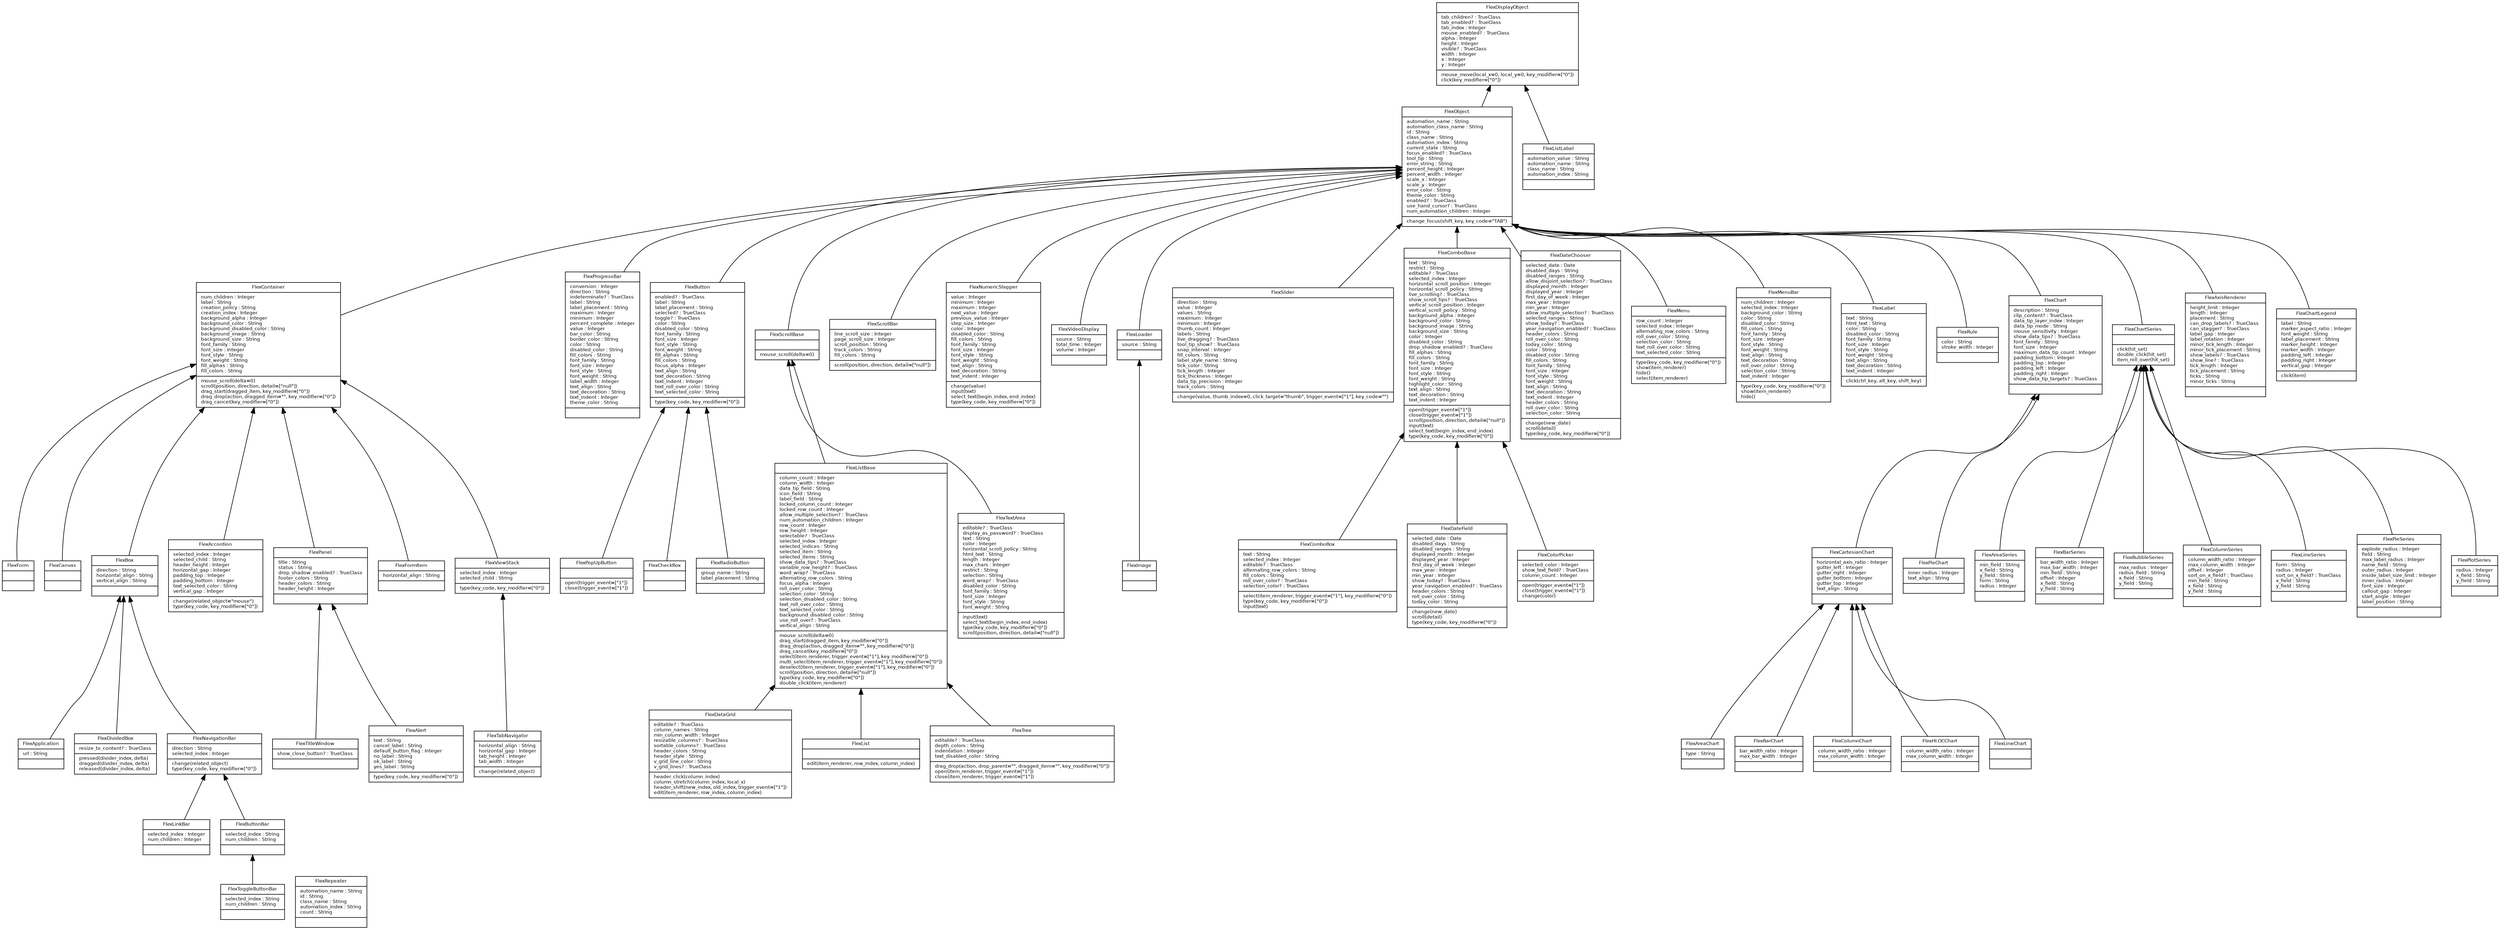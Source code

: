 digraph G {
  rankdir = BT;

  fontname = "Bitstream Vera Sans"
  fontsize = 8

  node [
    fontname = "Bitstream Vera Sans"
    fontsize = 8
    shape = "record"
  ]

  edge [
    fontname = "Bitstream Vera Sans"
    fontsize = 8
  ]
  

  FlexDisplayObject [
    label = "{FlexDisplayObject|tab_children? : TrueClass\ltab_enabled? : TrueClass\ltab_index : Integer\lmouse_enabled? : TrueClass\lalpha : Integer\lheight : Integer\lvisible? : TrueClass\lwidth : Integer\lx : Integer\ly : Integer\l|mouse_move(local_x=0, local_y=0, key_modifier=[\"0\"])\lclick(key_modifier=[\"0\"])\l}"
  ]
  

  FlexObject [
    label = "{FlexObject|automation_name : String\lautomation_class_name : String\lid : String\lclass_name : String\lautomation_index : String\lcurrent_state : String\lfocus_enabled? : TrueClass\ltool_tip : String\lerror_string : String\lpercent_height : Integer\lpercent_width : Integer\lscale_x : Integer\lscale_y : Integer\lerror_color : String\ltheme_color : String\lenabled? : TrueClass\luse_hand_cursor? : TrueClass\lnum_automation_children : Integer\l|change_focus(shift_key, key_code=\"TAB\")\l}"
  ]
  FlexObject -> FlexDisplayObject

  FlexContainer [
    label = "{FlexContainer|num_children : Integer\llabel : String\lcreation_policy : String\lcreation_index : Integer\lbackground_alpha : Integer\lbackground_color : String\lbackground_disabled_color : String\lbackground_image : String\lbackground_size : String\lfont_family : String\lfont_size : Integer\lfont_style : String\lfont_weight : String\lfill_alphas : String\lfill_colors : String\l|mouse_scroll(delta=0)\lscroll(position, direction, detail=[\"null\"])\ldrag_start(dragged_item, key_modifier=[\"0\"])\ldrag_drop(action, dragged_item=\"\", key_modifier=[\"0\"])\ldrag_cancel(key_modifier=[\"0\"])\l}"
  ]
  FlexContainer -> FlexObject

  FlexForm [
    label = "{FlexForm||}"
  ]
  FlexForm -> FlexContainer

  FlexCanvas [
    label = "{FlexCanvas||}"
  ]
  FlexCanvas -> FlexContainer

  FlexBox [
    label = "{FlexBox|direction : String\lhorizontal_align : String\lvertical_align : String\l|}"
  ]
  FlexBox -> FlexContainer

  FlexProgressBar [
    label = "{FlexProgressBar|conversion : Integer\ldirection : String\lindeterminate? : TrueClass\llabel : String\llabel_placement : String\lmaximum : Integer\lminimum : Integer\lpercent_complete : Integer\lvalue : Integer\lbar_color : String\lborder_color : String\lcolor : String\ldisabled_color : String\lfill_colors : String\lfont_family : String\lfont_size : Integer\lfont_style : String\lfont_weight : String\llabel_width : Integer\ltext_align : String\ltext_decoration : String\ltext_indent : Integer\ltheme_color : String\l|}"
  ]
  FlexProgressBar -> FlexObject

  FlexAccordion [
    label = "{FlexAccordion|selected_index : Integer\lselected_child : String\lheader_height : Integer\lhorizontal_gap : Integer\lpadding_top : Integer\lpadding_bottom : Integer\ltext_selected_color : String\lvertical_gap : Integer\l|change(related_object=\"mouse\")\ltype(key_code, key_modifier=[\"0\"])\l}"
  ]
  FlexAccordion -> FlexContainer

  FlexButton [
    label = "{FlexButton|enabled? : TrueClass\llabel : String\llabel_placement : String\lselected? : TrueClass\ltoggle? : TrueClass\lcolor : String\ldisabled_color : String\lfont_family : String\lfont_size : Integer\lfont_style : String\lfont_weight : String\lfill_alphas : String\lfill_colors : String\lfocus_alpha : Integer\ltext_align : String\ltext_decoration : String\ltext_indent : Integer\ltext_roll_over_color : String\ltext_selected_color : String\l|type(key_code, key_modifier=[\"0\"])\l}"
  ]
  FlexButton -> FlexObject

  FlexPopUpButton [
    label = "{FlexPopUpButton||open(trigger_event=[\"1\"])\lclose(trigger_event=[\"1\"])\l}"
  ]
  FlexPopUpButton -> FlexButton

  FlexCheckBox [
    label = "{FlexCheckBox||}"
  ]
  FlexCheckBox -> FlexButton

  FlexRadioButton [
    label = "{FlexRadioButton|group_name : String\llabel_placement : String\l|}"
  ]
  FlexRadioButton -> FlexButton

  FlexScrollBase [
    label = "{FlexScrollBase||mouse_scroll(delta=0)\l}"
  ]
  FlexScrollBase -> FlexObject

  FlexListBase [
    label = "{FlexListBase|column_count : Integer\lcolumn_width : Integer\ldata_tip_field : String\licon_field : String\llabel_field : String\llocked_column_count : Integer\llocked_row_count : Integer\lallow_multiple_selection? : TrueClass\lnum_automation_children : Integer\lrow_count : Integer\lrow_height : Integer\lselectable? : TrueClass\lselected_index : Integer\lselected_indices : String\lselected_item : String\lselected_items : String\lshow_data_tips? : TrueClass\lvariable_row_height? : TrueClass\lword_wrap? : TrueClass\lalternating_row_colors : String\lfocus_alpha : Integer\lroll_over_color : String\lselection_color : String\lselection_disabled_color : String\ltext_roll_over_color : String\ltext_selected_color : String\lbackground_disabled_color : String\luse_roll_over? : TrueClass\lvertical_align : String\l|mouse_scroll(delta=0)\ldrag_start(dragged_item, key_modifier=[\"0\"])\ldrag_drop(action, dragged_item=\"\", key_modifier=[\"0\"])\ldrag_cancel(key_modifier=[\"0\"])\lselect(item_renderer, trigger_event=[\"1\"], key_modifier=[\"0\"])\lmulti_select(item_renderer, trigger_event=[\"1\"], key_modifier=[\"0\"])\ldeselect(item_renderer, trigger_event=[\"1\"], key_modifier=[\"0\"])\lscroll(position, direction, detail=[\"null\"])\ltype(key_code, key_modifier=[\"0\"])\ldouble_click(item_renderer)\l}"
  ]
  FlexListBase -> FlexScrollBase

  FlexDataGrid [
    label = "{FlexDataGrid|editable? : TrueClass\lcolumn_names : String\lmin_column_width : Integer\lresizable_columns? : TrueClass\lsortable_columns? : TrueClass\lheader_colors : String\lheader_style : String\lv_grid_line_color : String\lv_grid_lines? : TrueClass\l|header_click(column_index)\lcolumn_stretch(column_index, local_x)\lheader_shift(new_index, old_index, trigger_event=[\"1\"])\ledit(item_renderer, row_index, column_index)\l}"
  ]
  FlexDataGrid -> FlexListBase

  FlexList [
    label = "{FlexList||edit(item_renderer, row_index, column_index)\l}"
  ]
  FlexList -> FlexListBase

  FlexTree [
    label = "{FlexTree|editable? : TrueClass\ldepth_colors : String\lindentation : Integer\ltext_disabled_color : String\l|drag_drop(action, drop_parent=\"\", dragged_item=\"\", key_modifier=[\"0\"])\lopen(item_renderer, trigger_event=[\"1\"])\lclose(item_renderer, trigger_event=[\"1\"])\l}"
  ]
  FlexTree -> FlexListBase

  FlexApplication [
    label = "{FlexApplication|url : String\l|}"
  ]
  FlexApplication -> FlexBox

  FlexScrollBar [
    label = "{FlexScrollBar|line_scroll_size : Integer\lpage_scroll_size : Integer\lscroll_position : String\ltrack_colors : String\lfill_colors : String\l|scroll(position, direction, detail=[\"null\"])\l}"
  ]
  FlexScrollBar -> FlexObject

  FlexNumericStepper [
    label = "{FlexNumericStepper|value : Integer\lminimum : Integer\lmaximum : Integer\lnext_value : Integer\lprevious_value : Integer\lstep_size : Integer\lcolor : Integer\ldisabled_color : String\lfill_colors : String\lfont_family : String\lfont_size : Integer\lfont_style : String\lfont_weight : String\ltext_align : String\ltext_decoration : String\ltext_indent : Integer\l|change(value)\linput(text)\lselect_text(begin_index, end_index)\ltype(key_code, key_modifier=[\"0\"])\l}"
  ]
  FlexNumericStepper -> FlexObject

  FlexVideoDisplay [
    label = "{FlexVideoDisplay|source : String\ltotal_time : Integer\lvolume : Integer\l|}"
  ]
  FlexVideoDisplay -> FlexObject

  FlexLoader [
    label = "{FlexLoader|source : String\l|}"
  ]
  FlexLoader -> FlexObject

  FlexImage [
    label = "{FlexImage||}"
  ]
  FlexImage -> FlexLoader

  FlexSlider [
    label = "{FlexSlider|direction : String\lvalue : Integer\lvalues : String\lmaximum : Integer\lminimum : Integer\lthumb_count : Integer\llabels : String\llive_dragging? : TrueClass\ltool_tip_show? : TrueClass\lsnap_interval : Integer\lfill_colors : String\llabel_style_name : String\ltick_color : String\ltick_length : Integer\ltick_thickness : Integer\ldata_tip_precision : Integer\ltrack_colors : String\l|change(value, thumb_index=0, click_target=\"thumb\", trigger_event=[\"1\"], key_code=\"\")\l}"
  ]
  FlexSlider -> FlexObject

  FlexComboBase [
    label = "{FlexComboBase|text : String\lrestrict : String\leditable? : TrueClass\lselected_index : Integer\lhorizontal_scroll_position : Integer\lhorizontal_scroll_policy : String\llive_scrolling? : TrueClass\lshow_scroll_tips? : TrueClass\lvertical_scroll_position : Integer\lvertical_scroll_policy : String\lbackground_alpha : Integer\lbackground_color : String\lbackground_image : String\lbackground_size : String\lcolor : Integer\ldisabled_color : String\ldrop_shadow_enabled? : TrueClass\lfill_alphas : String\lfill_colors : String\lfont_family : String\lfont_size : Integer\lfont_style : String\lfont_weight : String\lhighlight_color : String\ltext_align : String\ltext_decoration : String\ltext_indent : Integer\l|open(trigger_event=[\"1\"])\lclose(trigger_event=[\"1\"])\lscroll(position, direction, detail=[\"null\"])\linput(text)\lselect_text(begin_index, end_index)\ltype(key_code, key_modifier=[\"0\"])\l}"
  ]
  FlexComboBase -> FlexObject

  FlexComboBox [
    label = "{FlexComboBox|text : String\lselected_index : Integer\leditable? : TrueClass\lalternating_row_colors : String\lfill_colors : String\lroll_over_color? : TrueClass\lselection_color? : TrueClass\l|select(item_renderer, trigger_event=[\"1\"], key_modifier=[\"0\"])\ltype(key_code, key_modifier=[\"0\"])\linput(text)\l}"
  ]
  FlexComboBox -> FlexComboBase

  FlexDateField [
    label = "{FlexDateField|selected_date : Date\ldisabled_days : String\ldisabled_ranges : String\ldisplayed_month : Integer\ldisplayed_year : Integer\lfirst_day_of_week : Integer\lmax_year : Integer\lmin_year : Integer\lshow_today? : TrueClass\lyear_navigation_enabled? : TrueClass\lheader_colors : String\lroll_over_color : String\ltoday_color : String\l|change(new_date)\lscroll(detail)\ltype(key_code, key_modifier=[\"0\"])\l}"
  ]
  FlexDateField -> FlexComboBase

  FlexDateChooser [
    label = "{FlexDateChooser|selected_date : Date\ldisabled_days : String\ldisabled_ranges : String\lallow_disjoint_selection? : TrueClass\ldisplayed_month : Integer\ldisplayed_year : Integer\lfirst_day_of_week : Integer\lmax_year : Integer\lmin_year : Integer\lallow_multiple_selection? : TrueClass\lselected_ranges : String\lshow_today? : TrueClass\lyear_navigation_enabled? : TrueClass\lheader_colors : String\lroll_over_color : String\ltoday_color : String\lcolor : String\ldisabled_color : String\lfill_colors : String\lfont_family : String\lfont_size : Integer\lfont_style : String\lfont_weight : String\ltext_align : String\ltext_decoration : String\ltext_indent : Integer\lheader_colors : String\lroll_over_color : String\lselection_color : String\l|change(new_date)\lscroll(detail)\ltype(key_code, key_modifier=[\"0\"])\l}"
  ]
  FlexDateChooser -> FlexObject

  FlexColorPicker [
    label = "{FlexColorPicker|selected_color : Integer\lshow_text_field? : TrueClass\lcolumn_count : Integer\l|open(trigger_event=[\"1\"])\lclose(trigger_event=[\"1\"])\lchange(color)\l}"
  ]
  FlexColorPicker -> FlexComboBase

  FlexTextArea [
    label = "{FlexTextArea|editable? : TrueClass\ldisplay_as_password? : TrueClass\ltext : String\lcolor : Integer\lhorizontal_scroll_policy : String\lhtml_text : String\llength : Integer\lmax_chars : Integer\lrestrict : String\lselection : String\lword_wrap? : TrueClass\ldisabled_color : String\lfont_family : String\lfont_size : Integer\lfont_style : String\lfont_weight : String\l|input(text)\lselect_text(begin_index, end_index)\ltype(key_code, key_modifier=[\"0\"])\lscroll(position, direction, detail=[\"null\"])\l}"
  ]
  FlexTextArea -> FlexScrollBase

  FlexPanel [
    label = "{FlexPanel|title : String\lstatus : String\ldrop_shadow_enabled? : TrueClass\lfooter_colors : String\lheader_colors : String\lheader_height : Integer\l|}"
  ]
  FlexPanel -> FlexContainer

  FlexTitleWindow [
    label = "{FlexTitleWindow|show_close_button? : TrueClass\l|}"
  ]
  FlexTitleWindow -> FlexPanel

  FlexAlert [
    label = "{FlexAlert|text : String\lcancel_label : String\ldefault_button_flag : Integer\lno_label : String\lok_label : String\lyes_label : String\l|type(key_code, key_modifier=[\"0\"])\l}"
  ]
  FlexAlert -> FlexPanel

  FlexDividedBox [
    label = "{FlexDividedBox|resize_to_content? : TrueClass\l|pressed(divider_index, delta)\ldragged(divider_index, delta)\lreleased(divider_index, delta)\l}"
  ]
  FlexDividedBox -> FlexBox

  FlexMenu [
    label = "{FlexMenu|row_count : Integer\lselected_index : Integer\lalternating_row_colors : String\lroll_over_color : String\lselection_color : String\ltext_roll_over_color : String\ltext_selected_color : String\l|type(key_code, key_modifier=[\"0\"])\lshow(item_renderer)\lhide()\lselect(item_renderer)\l}"
  ]
  FlexMenu -> FlexObject

  FlexMenuBar [
    label = "{FlexMenuBar|num_children : Integer\lselected_index : Integer\lbackground_color : String\lcolor : String\ldisabled_color : String\lfill_colors : String\lfont_family : String\lfont_size : Integer\lfont_style : String\lfont_weight : String\ltext_align : String\ltext_decoration : String\lroll_over_color : String\lselection_color : String\ltext_indent : Integer\l|type(key_code, key_modifier=[\"0\"])\lshow(item_renderer)\lhide()\l}"
  ]
  FlexMenuBar -> FlexObject

  FlexRepeater [
    label = "{FlexRepeater|automation_name : String\lid : String\lclass_name : String\lautomation_index : String\lcount : String\l|}"
  ]
  

  FlexLabel [
    label = "{FlexLabel|text : String\lhtml_text : String\lcolor : String\ldisabled_color : String\lfont_family : String\lfont_size : Integer\lfont_style : String\lfont_weight : String\ltext_align : String\ltext_decoration : String\ltext_indent : Integer\l|click(ctrl_key, alt_key, shift_key)\l}"
  ]
  FlexLabel -> FlexObject

  FlexRule [
    label = "{FlexRule|color : String\lstroke_width : Integer\l|}"
  ]
  FlexRule -> FlexObject

  FlexFormItem [
    label = "{FlexFormItem|horizontal_align : String\l|}"
  ]
  FlexFormItem -> FlexContainer

  FlexViewStack [
    label = "{FlexViewStack|selected_index : Integer\lselected_child : String\l|type(key_code, key_modifier=[\"0\"])\l}"
  ]
  FlexViewStack -> FlexContainer

  FlexTabNavigator [
    label = "{FlexTabNavigator|horizontal_align : String\lhorizontal_gap : Integer\ltab_height : Integer\ltab_width : Integer\l|change(related_object)\l}"
  ]
  FlexTabNavigator -> FlexViewStack

  FlexNavigationBar [
    label = "{FlexNavigationBar|direction : String\lselected_index : Integer\l|change(related_object)\ltype(key_code, key_modifier=[\"0\"])\l}"
  ]
  FlexNavigationBar -> FlexBox

  FlexLinkBar [
    label = "{FlexLinkBar|selected_index : Integer\lnum_children : Integer\l|}"
  ]
  FlexLinkBar -> FlexNavigationBar

  FlexButtonBar [
    label = "{FlexButtonBar|selected_index : String\lnum_children : String\l|}"
  ]
  FlexButtonBar -> FlexNavigationBar

  FlexToggleButtonBar [
    label = "{FlexToggleButtonBar|selected_index : String\lnum_children : String\l|}"
  ]
  FlexToggleButtonBar -> FlexButtonBar

  FlexChart [
    label = "{FlexChart|description : String\lclip_content? : TrueClass\ldata_tip_layer_index : Integer\ldata_tip_mode : String\lmouse_sensitivity : Integer\lshow_data_tips? : TrueClass\lfont_family : String\lfont_size : Integer\lmaximum_data_tip_count : Integer\lpadding_bottom : Integer\lpadding_top : Integer\lpadding_left : Integer\lpadding_right : Integer\lshow_data_tip_targets? : TrueClass\l|}"
  ]
  FlexChart -> FlexObject

  FlexCartesianChart [
    label = "{FlexCartesianChart|horizontal_axis_ratio : Integer\lgutter_left : Integer\lgutter_right : Integer\lgutter_bottom : Integer\lgutter_top : Integer\ltext_align : String\l|}"
  ]
  FlexCartesianChart -> FlexChart

  FlexAreaChart [
    label = "{FlexAreaChart|type : String\l|}"
  ]
  FlexAreaChart -> FlexCartesianChart

  FlexBarChart [
    label = "{FlexBarChart|bar_width_ratio : Integer\lmax_bar_width : Integer\l|}"
  ]
  FlexBarChart -> FlexCartesianChart

  FlexColumnChart [
    label = "{FlexColumnChart|column_width_ratio : Integer\lmax_column_width : Integer\l|}"
  ]
  FlexColumnChart -> FlexCartesianChart

  FlexHLOCChart [
    label = "{FlexHLOCChart|column_width_ratio : Integer\lmax_column_width : Integer\l|}"
  ]
  FlexHLOCChart -> FlexCartesianChart

  FlexLineChart [
    label = "{FlexLineChart||}"
  ]
  FlexLineChart -> FlexCartesianChart

  FlexPieChart [
    label = "{FlexPieChart|inner_radius : Integer\ltext_align : String\l|}"
  ]
  FlexPieChart -> FlexChart

  FlexAreaSeries [
    label = "{FlexAreaSeries|min_field : String\lx_field : String\ly_field : String\lform : String\lradius : Integer\l|}"
  ]
  FlexAreaSeries -> FlexChartSeries

  FlexBarSeries [
    label = "{FlexBarSeries|bar_width_ratio : Integer\lmax_bar_width : Integer\lmin_field : String\loffset : Integer\lx_field : String\ly_field : String\l|}"
  ]
  FlexBarSeries -> FlexChartSeries

  FlexBubbleSeries [
    label = "{FlexBubbleSeries|max_radius : Integer\lradius_field : String\lx_field : String\ly_field : String\l|}"
  ]
  FlexBubbleSeries -> FlexChartSeries

  FlexColumnSeries [
    label = "{FlexColumnSeries|column_width_ratio : Integer\lmax_column_width : Integer\loffset : Integer\lsort_on_x_field? : TrueClass\lmin_field : String\lx_field : String\ly_field : String\l|}"
  ]
  FlexColumnSeries -> FlexChartSeries

  FlexLineSeries [
    label = "{FlexLineSeries|form : String\lradius : Integer\lsort_on_x_field? : TrueClass\lx_field : String\ly_field : String\l|}"
  ]
  FlexLineSeries -> FlexChartSeries

  FlexPieSeries [
    label = "{FlexPieSeries|explode_radius : Integer\lfield : String\lmax_label_radius : Integer\lname_field : String\louter_radius : Integer\linside_label_size_limit : Integer\linner_radius : Integer\lfont_size : Integer\lcallout_gap : Integer\lstart_angle : Integer\llabel_position : String\l|}"
  ]
  FlexPieSeries -> FlexChartSeries

  FlexPlotSeries [
    label = "{FlexPlotSeries|radius : Integer\lx_field : String\ly_field : String\l|}"
  ]
  FlexPlotSeries -> FlexChartSeries

  FlexAxisRenderer [
    label = "{FlexAxisRenderer|height_limit : Integer\llength : Integer\lplacement : String\lcan_drop_labels? : TrueClass\lcan_stagger? : TrueClass\llabel_gap : Integer\llabel_rotation : Integer\lminor_tick_length : Integer\lminor_tick_placement : String\lshow_labels? : TrueClass\lshow_line? : TrueClass\ltick_length : Integer\ltick_placement : String\lticks : String\lminor_ticks : String\l|}"
  ]
  FlexAxisRenderer -> FlexObject

  FlexChartSeries [
    label = "{FlexChartSeries||click(hit_set)\ldouble_click(hit_set)\litem_roll_over(hit_set)\l}"
  ]
  FlexChartSeries -> FlexObject

  FlexChartLegend [
    label = "{FlexChartLegend|label : String\lmarker_aspect_ratio : Integer\lfont_weight : String\llabel_placement : String\lmarker_height : Integer\lmarker_width : Integer\lpadding_left : Integer\lpadding_right : Integer\lvertical_gap : Integer\l|click(item)\l}"
  ]
  FlexChartLegend -> FlexObject

  FlexListLabel [
    label = "{FlexListLabel|automation_value : String\lautomation_name : String\lclass_name : String\lautomation_index : String\l|}"
  ]
  FlexListLabel -> FlexDisplayObject

}